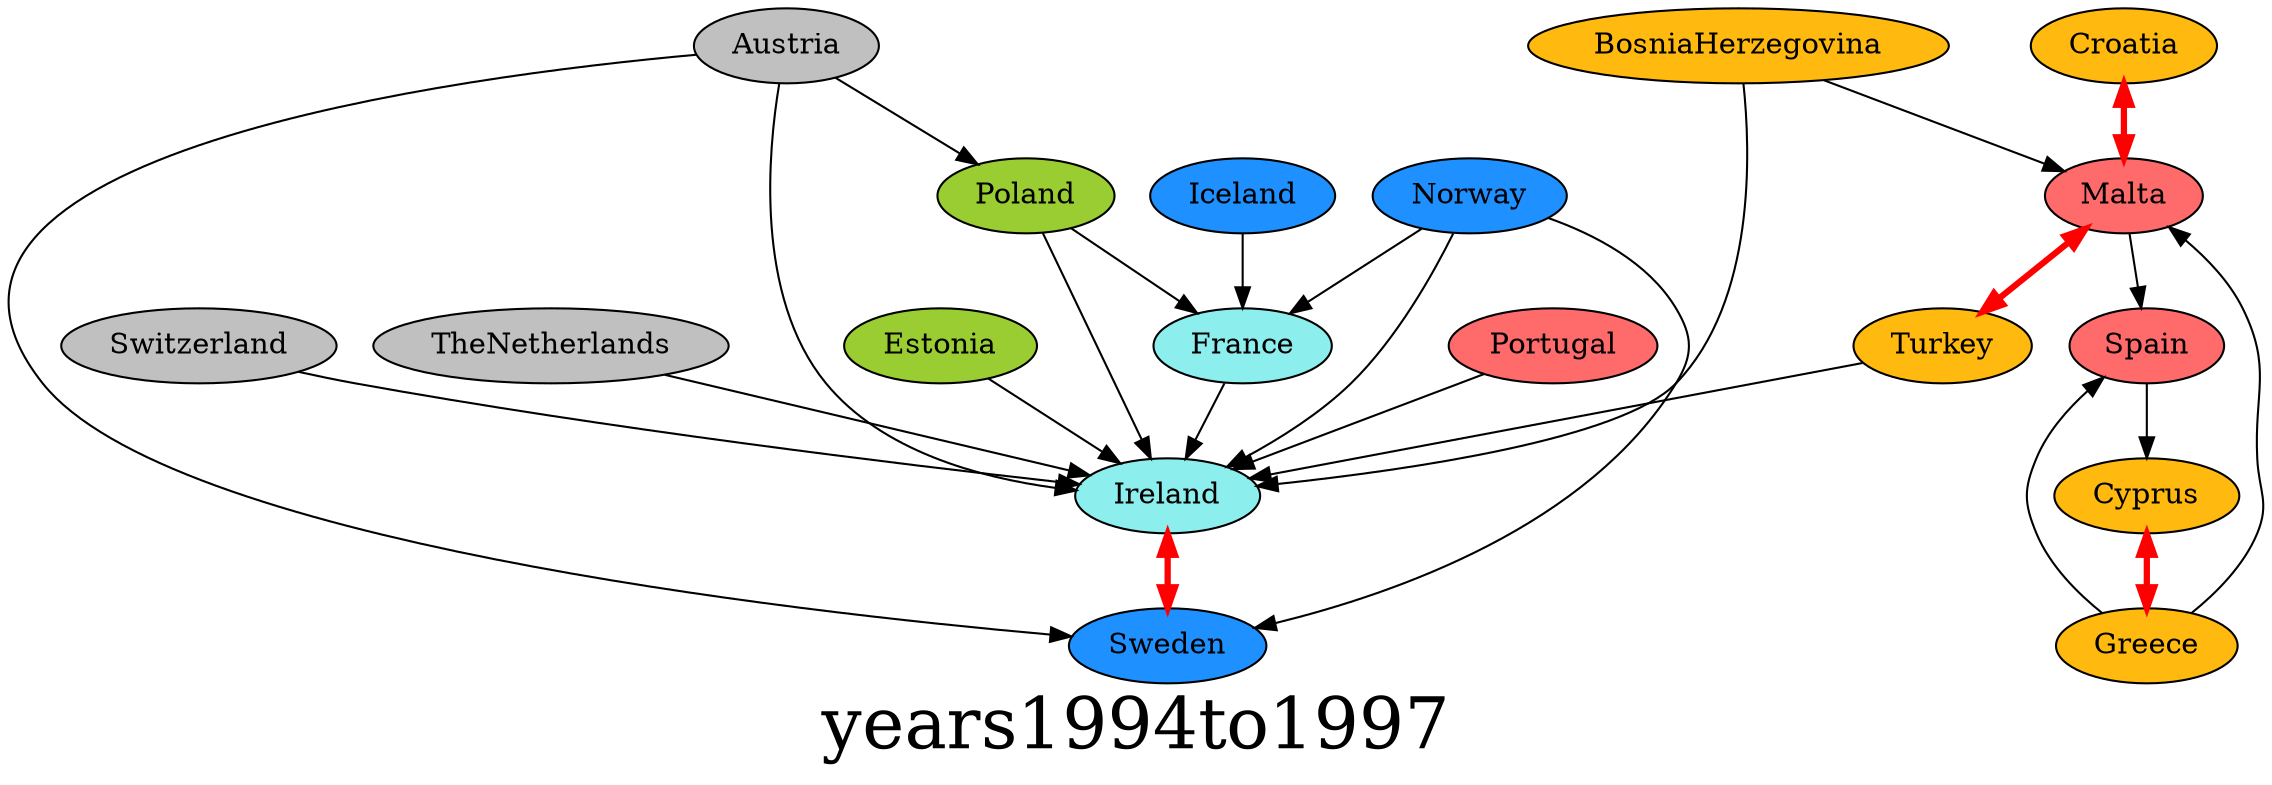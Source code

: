 digraph{ graph [label=years1994to1997, fontsize=34]; Austria [style=filled,fillcolor=gray]; Ireland [style=filled,fillcolor=darkslategray2]; Austria [style=filled,fillcolor=gray]; Poland [style=filled,fillcolor=olivedrab3]; Austria [style=filled,fillcolor=gray]; Sweden [style=filled,fillcolor=dodgerblue]; BosniaHerzegovina [style=filled,fillcolor=darkgoldenrod1]; Ireland [style=filled,fillcolor=darkslategray2]; BosniaHerzegovina [style=filled,fillcolor=darkgoldenrod1]; Malta [style=filled,fillcolor=indianred1]; Croatia [style=filled,fillcolor=darkgoldenrod1]; Malta [style=filled,fillcolor=indianred1]; Cyprus [style=filled,fillcolor=darkgoldenrod1]; Greece [style=filled,fillcolor=darkgoldenrod1]; Estonia [style=filled,fillcolor=olivedrab3]; Ireland [style=filled,fillcolor=darkslategray2]; France [style=filled,fillcolor=darkslategray2]; Ireland [style=filled,fillcolor=darkslategray2]; Greece [style=filled,fillcolor=darkgoldenrod1]; Cyprus [style=filled,fillcolor=darkgoldenrod1]; Greece [style=filled,fillcolor=darkgoldenrod1]; Malta [style=filled,fillcolor=indianred1]; Greece [style=filled,fillcolor=darkgoldenrod1]; Spain [style=filled,fillcolor=indianred1]; Iceland [style=filled,fillcolor=dodgerblue]; France [style=filled,fillcolor=darkslategray2]; Ireland [style=filled,fillcolor=darkslategray2]; Sweden [style=filled,fillcolor=dodgerblue]; Malta [style=filled,fillcolor=indianred1]; Croatia [style=filled,fillcolor=darkgoldenrod1]; Malta [style=filled,fillcolor=indianred1]; Spain [style=filled,fillcolor=indianred1]; Malta [style=filled,fillcolor=indianred1]; Turkey [style=filled,fillcolor=darkgoldenrod1]; Norway [style=filled,fillcolor=dodgerblue]; France [style=filled,fillcolor=darkslategray2]; Norway [style=filled,fillcolor=dodgerblue]; Ireland [style=filled,fillcolor=darkslategray2]; Norway [style=filled,fillcolor=dodgerblue]; Sweden [style=filled,fillcolor=dodgerblue]; Poland [style=filled,fillcolor=olivedrab3]; France [style=filled,fillcolor=darkslategray2]; Poland [style=filled,fillcolor=olivedrab3]; Ireland [style=filled,fillcolor=darkslategray2]; Portugal [style=filled,fillcolor=indianred1]; Ireland [style=filled,fillcolor=darkslategray2]; Spain [style=filled,fillcolor=indianred1]; Cyprus [style=filled,fillcolor=darkgoldenrod1]; Sweden [style=filled,fillcolor=dodgerblue]; Ireland [style=filled,fillcolor=darkslategray2]; Switzerland [style=filled,fillcolor=gray]; Ireland [style=filled,fillcolor=darkslategray2]; TheNetherlands [style=filled,fillcolor=gray]; Ireland [style=filled,fillcolor=darkslategray2]; Turkey [style=filled,fillcolor=darkgoldenrod1]; Ireland [style=filled,fillcolor=darkslategray2]; Turkey [style=filled,fillcolor=darkgoldenrod1]; Malta [style=filled,fillcolor=indianred1]; Croatia->Malta [dir=both color=red penwidth=3];Cyprus->Greece [dir=both color=red penwidth=3];Ireland->Sweden [dir=both color=red penwidth=3];Malta->Turkey [dir=both color=red penwidth=3];Austria->Ireland;Austria->Poland;Austria->Sweden;BosniaHerzegovina->Ireland;BosniaHerzegovina->Malta;Estonia->Ireland;France->Ireland;Greece->Malta;Greece->Spain;Iceland->France;Malta->Spain;Norway->France;Norway->Ireland;Norway->Sweden;Poland->France;Poland->Ireland;Portugal->Ireland;Spain->Cyprus;Switzerland->Ireland;TheNetherlands->Ireland;Turkey->Ireland;}
